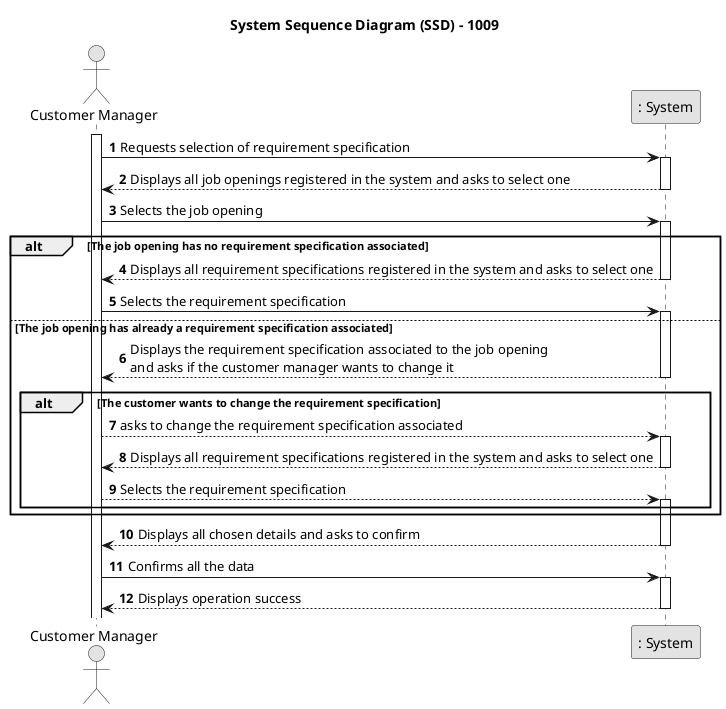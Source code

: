@startuml
skinparam monochrome true
skinparam packageStyle rectangle
skinparam shadowing false

title System Sequence Diagram (SSD) - 1009

autonumber

actor "Customer Manager" as CM
participant ": System" as System

activate CM    

    CM -> System : Requests selection of requirement specification
    activate System

        System --> CM : Displays all job openings registered in the system and asks to select one
    deactivate System

    CM -> System : Selects the job opening
    activate System

    alt The job opening has no requirement specification associated

        System --> CM : Displays all requirement specifications registered in the system and asks to select one
    deactivate System

    CM -> System : Selects the requirement specification

    else The job opening has already a requirement specification associated

    activate System

        System --> CM : Displays the requirement specification associated to the job opening \nand asks if the customer manager wants to change it

    alt The customer wants to change the requirement specification

    deactivate System

    CM --> System : asks to change the requirement specification associated

    activate System

        System --> CM : Displays all requirement specifications registered in the system and asks to select one
    deactivate System

    CM --> System : Selects the requirement specification

    activate System

    end

    end
        System --> CM : Displays all chosen details and asks to confirm
    deactivate System

    CM -> System : Confirms all the data
    activate System

        System --> CM : Displays operation success
    deactivate System

@enduml